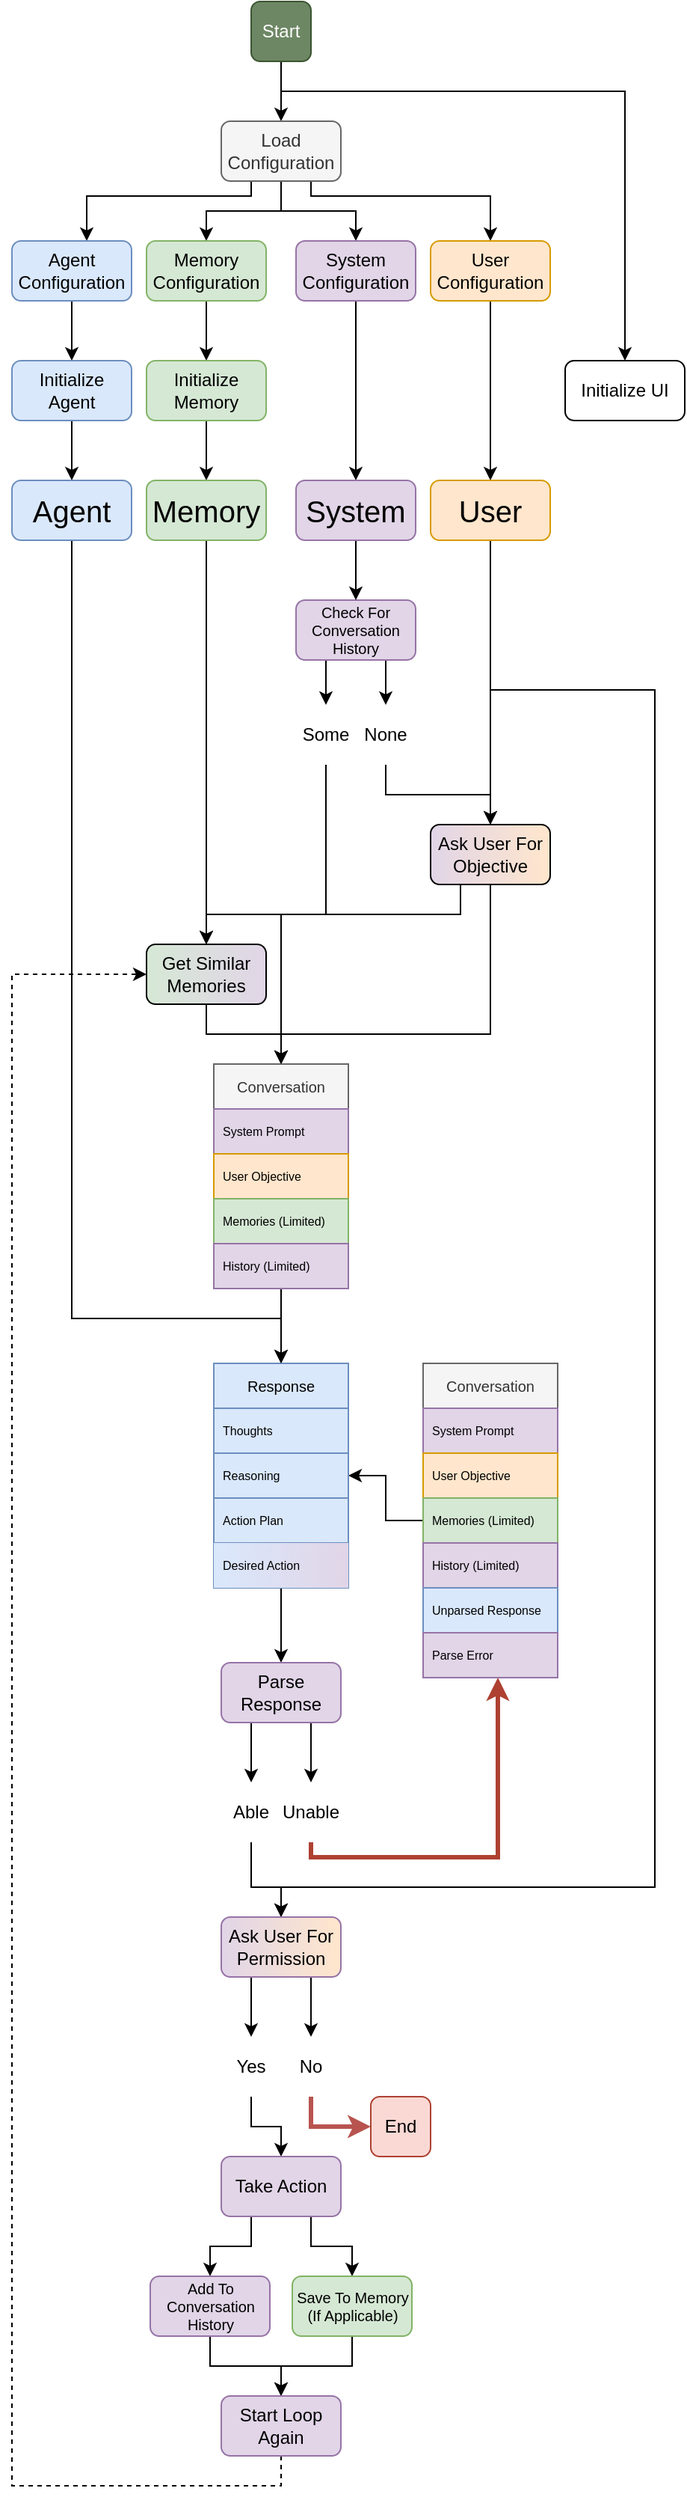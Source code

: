 <mxfile version="21.2.1" type="device">
  <diagram name="Page-1" id="9a4NF0hR0QF22l5SkKqS">
    <mxGraphModel dx="907" dy="664" grid="1" gridSize="10" guides="1" tooltips="1" connect="1" arrows="1" fold="1" page="1" pageScale="1" pageWidth="600" pageHeight="1700" math="0" shadow="0">
      <root>
        <mxCell id="0" />
        <mxCell id="1" parent="0" />
        <mxCell id="f9pA0rgmomHxfo8779Zy-11" style="edgeStyle=orthogonalEdgeStyle;rounded=0;orthogonalLoop=1;jettySize=auto;html=1;exitX=0.5;exitY=1;exitDx=0;exitDy=0;" edge="1" parent="1" source="f9pA0rgmomHxfo8779Zy-10" target="f9pA0rgmomHxfo8779Zy-12">
          <mxGeometry relative="1" as="geometry">
            <mxPoint x="255" y="100" as="targetPoint" />
          </mxGeometry>
        </mxCell>
        <mxCell id="f9pA0rgmomHxfo8779Zy-26" style="edgeStyle=orthogonalEdgeStyle;rounded=0;orthogonalLoop=1;jettySize=auto;html=1;exitX=0.5;exitY=1;exitDx=0;exitDy=0;entryX=0.5;entryY=0;entryDx=0;entryDy=0;" edge="1" parent="1" source="f9pA0rgmomHxfo8779Zy-10" target="f9pA0rgmomHxfo8779Zy-27">
          <mxGeometry relative="1" as="geometry">
            <mxPoint x="485" y="340" as="targetPoint" />
            <Array as="points">
              <mxPoint x="255" y="80" />
              <mxPoint x="485" y="80" />
            </Array>
          </mxGeometry>
        </mxCell>
        <mxCell id="f9pA0rgmomHxfo8779Zy-10" value="Start" style="rounded=1;whiteSpace=wrap;html=1;fillColor=#6d8764;strokeColor=#3A5431;fontColor=#ffffff;" vertex="1" parent="1">
          <mxGeometry x="235" y="20" width="40" height="40" as="geometry" />
        </mxCell>
        <mxCell id="f9pA0rgmomHxfo8779Zy-13" style="edgeStyle=orthogonalEdgeStyle;rounded=0;orthogonalLoop=1;jettySize=auto;html=1;exitX=0.25;exitY=1;exitDx=0;exitDy=0;" edge="1" parent="1" source="f9pA0rgmomHxfo8779Zy-12" target="f9pA0rgmomHxfo8779Zy-14">
          <mxGeometry relative="1" as="geometry">
            <mxPoint x="195" y="180" as="targetPoint" />
            <Array as="points">
              <mxPoint x="235" y="150" />
              <mxPoint x="125" y="150" />
            </Array>
          </mxGeometry>
        </mxCell>
        <mxCell id="f9pA0rgmomHxfo8779Zy-18" style="edgeStyle=orthogonalEdgeStyle;rounded=0;orthogonalLoop=1;jettySize=auto;html=1;exitX=0.5;exitY=1;exitDx=0;exitDy=0;entryX=0.5;entryY=0;entryDx=0;entryDy=0;" edge="1" parent="1" source="f9pA0rgmomHxfo8779Zy-12" target="f9pA0rgmomHxfo8779Zy-15">
          <mxGeometry relative="1" as="geometry">
            <mxPoint x="255" y="170" as="targetPoint" />
            <Array as="points">
              <mxPoint x="255" y="160" />
              <mxPoint x="205" y="160" />
            </Array>
          </mxGeometry>
        </mxCell>
        <mxCell id="f9pA0rgmomHxfo8779Zy-19" style="edgeStyle=orthogonalEdgeStyle;rounded=0;orthogonalLoop=1;jettySize=auto;html=1;exitX=0.5;exitY=1;exitDx=0;exitDy=0;entryX=0.5;entryY=0;entryDx=0;entryDy=0;" edge="1" parent="1" source="f9pA0rgmomHxfo8779Zy-12" target="f9pA0rgmomHxfo8779Zy-16">
          <mxGeometry relative="1" as="geometry" />
        </mxCell>
        <mxCell id="f9pA0rgmomHxfo8779Zy-20" style="edgeStyle=orthogonalEdgeStyle;rounded=0;orthogonalLoop=1;jettySize=auto;html=1;exitX=0.75;exitY=1;exitDx=0;exitDy=0;entryX=0.5;entryY=0;entryDx=0;entryDy=0;" edge="1" parent="1" source="f9pA0rgmomHxfo8779Zy-12" target="f9pA0rgmomHxfo8779Zy-17">
          <mxGeometry relative="1" as="geometry">
            <Array as="points">
              <mxPoint x="275" y="150" />
              <mxPoint x="395" y="150" />
            </Array>
          </mxGeometry>
        </mxCell>
        <mxCell id="f9pA0rgmomHxfo8779Zy-12" value="Load Configuration" style="rounded=1;whiteSpace=wrap;html=1;fillColor=#f5f5f5;fontColor=#333333;strokeColor=#666666;" vertex="1" parent="1">
          <mxGeometry x="215" y="100" width="80" height="40" as="geometry" />
        </mxCell>
        <mxCell id="f9pA0rgmomHxfo8779Zy-22" style="edgeStyle=orthogonalEdgeStyle;rounded=0;orthogonalLoop=1;jettySize=auto;html=1;exitX=0.5;exitY=1;exitDx=0;exitDy=0;" edge="1" parent="1" source="f9pA0rgmomHxfo8779Zy-14" target="f9pA0rgmomHxfo8779Zy-23">
          <mxGeometry relative="1" as="geometry">
            <mxPoint x="115" y="260" as="targetPoint" />
          </mxGeometry>
        </mxCell>
        <mxCell id="f9pA0rgmomHxfo8779Zy-14" value="Agent Configuration" style="rounded=1;whiteSpace=wrap;html=1;fillColor=#dae8fc;strokeColor=#6c8ebf;" vertex="1" parent="1">
          <mxGeometry x="75" y="180" width="80" height="40" as="geometry" />
        </mxCell>
        <mxCell id="f9pA0rgmomHxfo8779Zy-25" style="edgeStyle=orthogonalEdgeStyle;rounded=0;orthogonalLoop=1;jettySize=auto;html=1;exitX=0.5;exitY=1;exitDx=0;exitDy=0;entryX=0.5;entryY=0;entryDx=0;entryDy=0;" edge="1" parent="1" source="f9pA0rgmomHxfo8779Zy-15" target="f9pA0rgmomHxfo8779Zy-24">
          <mxGeometry relative="1" as="geometry" />
        </mxCell>
        <mxCell id="f9pA0rgmomHxfo8779Zy-15" value="Memory Configuration" style="rounded=1;whiteSpace=wrap;html=1;fillColor=#d5e8d4;strokeColor=#82b366;" vertex="1" parent="1">
          <mxGeometry x="165" y="180" width="80" height="40" as="geometry" />
        </mxCell>
        <mxCell id="f9pA0rgmomHxfo8779Zy-88" style="edgeStyle=orthogonalEdgeStyle;rounded=0;orthogonalLoop=1;jettySize=auto;html=1;exitX=0.5;exitY=1;exitDx=0;exitDy=0;entryX=0.5;entryY=0;entryDx=0;entryDy=0;" edge="1" parent="1" source="f9pA0rgmomHxfo8779Zy-16" target="f9pA0rgmomHxfo8779Zy-84">
          <mxGeometry relative="1" as="geometry" />
        </mxCell>
        <mxCell id="f9pA0rgmomHxfo8779Zy-16" value="System Configuration" style="rounded=1;whiteSpace=wrap;html=1;fillColor=#e1d5e7;strokeColor=#9673a6;" vertex="1" parent="1">
          <mxGeometry x="265" y="180" width="80" height="40" as="geometry" />
        </mxCell>
        <mxCell id="f9pA0rgmomHxfo8779Zy-89" style="edgeStyle=orthogonalEdgeStyle;rounded=0;orthogonalLoop=1;jettySize=auto;html=1;exitX=0.5;exitY=1;exitDx=0;exitDy=0;entryX=0.5;entryY=0;entryDx=0;entryDy=0;" edge="1" parent="1" source="f9pA0rgmomHxfo8779Zy-17" target="f9pA0rgmomHxfo8779Zy-85">
          <mxGeometry relative="1" as="geometry" />
        </mxCell>
        <mxCell id="f9pA0rgmomHxfo8779Zy-17" value="User Configuration" style="rounded=1;whiteSpace=wrap;html=1;fillColor=#ffe6cc;strokeColor=#d79b00;" vertex="1" parent="1">
          <mxGeometry x="355" y="180" width="80" height="40" as="geometry" />
        </mxCell>
        <mxCell id="f9pA0rgmomHxfo8779Zy-86" style="edgeStyle=orthogonalEdgeStyle;rounded=0;orthogonalLoop=1;jettySize=auto;html=1;exitX=0.5;exitY=1;exitDx=0;exitDy=0;entryX=0.5;entryY=0;entryDx=0;entryDy=0;" edge="1" parent="1" source="f9pA0rgmomHxfo8779Zy-23" target="f9pA0rgmomHxfo8779Zy-82">
          <mxGeometry relative="1" as="geometry" />
        </mxCell>
        <mxCell id="f9pA0rgmomHxfo8779Zy-23" value="Initialize&lt;br&gt;Agent" style="rounded=1;whiteSpace=wrap;html=1;fillColor=#dae8fc;strokeColor=#6c8ebf;" vertex="1" parent="1">
          <mxGeometry x="75" y="260" width="80" height="40" as="geometry" />
        </mxCell>
        <mxCell id="f9pA0rgmomHxfo8779Zy-87" style="edgeStyle=orthogonalEdgeStyle;rounded=0;orthogonalLoop=1;jettySize=auto;html=1;exitX=0.5;exitY=1;exitDx=0;exitDy=0;entryX=0.5;entryY=0;entryDx=0;entryDy=0;" edge="1" parent="1" source="f9pA0rgmomHxfo8779Zy-24" target="f9pA0rgmomHxfo8779Zy-83">
          <mxGeometry relative="1" as="geometry" />
        </mxCell>
        <mxCell id="f9pA0rgmomHxfo8779Zy-24" value="Initialize&lt;br&gt;Memory" style="rounded=1;whiteSpace=wrap;html=1;fillColor=#d5e8d4;strokeColor=#82b366;" vertex="1" parent="1">
          <mxGeometry x="165" y="260" width="80" height="40" as="geometry" />
        </mxCell>
        <mxCell id="f9pA0rgmomHxfo8779Zy-27" value="Initialize UI" style="rounded=1;whiteSpace=wrap;html=1;" vertex="1" parent="1">
          <mxGeometry x="445" y="260" width="80" height="40" as="geometry" />
        </mxCell>
        <mxCell id="f9pA0rgmomHxfo8779Zy-30" style="edgeStyle=orthogonalEdgeStyle;rounded=0;orthogonalLoop=1;jettySize=auto;html=1;exitX=0.25;exitY=1;exitDx=0;exitDy=0;" edge="1" parent="1" source="f9pA0rgmomHxfo8779Zy-29" target="f9pA0rgmomHxfo8779Zy-31">
          <mxGeometry relative="1" as="geometry">
            <mxPoint x="285" y="330" as="targetPoint" />
          </mxGeometry>
        </mxCell>
        <mxCell id="f9pA0rgmomHxfo8779Zy-33" style="edgeStyle=orthogonalEdgeStyle;rounded=0;orthogonalLoop=1;jettySize=auto;html=1;exitX=0.75;exitY=1;exitDx=0;exitDy=0;entryX=0.5;entryY=0;entryDx=0;entryDy=0;" edge="1" parent="1" source="f9pA0rgmomHxfo8779Zy-29" target="f9pA0rgmomHxfo8779Zy-32">
          <mxGeometry relative="1" as="geometry" />
        </mxCell>
        <mxCell id="f9pA0rgmomHxfo8779Zy-29" value="Check For Conversation History" style="rounded=1;whiteSpace=wrap;html=1;fontSize=10;fillColor=#e1d5e7;strokeColor=#9673a6;" vertex="1" parent="1">
          <mxGeometry x="265" y="420" width="80" height="40" as="geometry" />
        </mxCell>
        <mxCell id="f9pA0rgmomHxfo8779Zy-37" style="edgeStyle=orthogonalEdgeStyle;rounded=0;orthogonalLoop=1;jettySize=auto;html=1;exitX=0.5;exitY=1;exitDx=0;exitDy=0;entryX=0.5;entryY=0;entryDx=0;entryDy=0;" edge="1" parent="1" source="f9pA0rgmomHxfo8779Zy-31" target="f9pA0rgmomHxfo8779Zy-43">
          <mxGeometry relative="1" as="geometry">
            <mxPoint x="285" y="650" as="targetPoint" />
          </mxGeometry>
        </mxCell>
        <mxCell id="f9pA0rgmomHxfo8779Zy-31" value="Some" style="text;html=1;strokeColor=none;fillColor=none;align=center;verticalAlign=middle;whiteSpace=wrap;rounded=0;" vertex="1" parent="1">
          <mxGeometry x="265" y="490" width="40" height="40" as="geometry" />
        </mxCell>
        <mxCell id="f9pA0rgmomHxfo8779Zy-36" style="edgeStyle=orthogonalEdgeStyle;rounded=0;orthogonalLoop=1;jettySize=auto;html=1;exitX=0.5;exitY=1;exitDx=0;exitDy=0;entryX=0.5;entryY=0;entryDx=0;entryDy=0;" edge="1" parent="1" source="f9pA0rgmomHxfo8779Zy-32" target="f9pA0rgmomHxfo8779Zy-35">
          <mxGeometry relative="1" as="geometry" />
        </mxCell>
        <mxCell id="f9pA0rgmomHxfo8779Zy-32" value="None" style="text;html=1;strokeColor=none;fillColor=none;align=center;verticalAlign=middle;whiteSpace=wrap;rounded=0;" vertex="1" parent="1">
          <mxGeometry x="305" y="490" width="40" height="40" as="geometry" />
        </mxCell>
        <mxCell id="f9pA0rgmomHxfo8779Zy-51" style="edgeStyle=orthogonalEdgeStyle;rounded=0;orthogonalLoop=1;jettySize=auto;html=1;exitX=0.5;exitY=1;exitDx=0;exitDy=0;entryX=0.5;entryY=0;entryDx=0;entryDy=0;" edge="1" parent="1" source="f9pA0rgmomHxfo8779Zy-35" target="f9pA0rgmomHxfo8779Zy-43">
          <mxGeometry relative="1" as="geometry">
            <mxPoint x="285" y="770" as="targetPoint" />
            <Array as="points">
              <mxPoint x="395" y="710" />
              <mxPoint x="255" y="710" />
            </Array>
          </mxGeometry>
        </mxCell>
        <mxCell id="f9pA0rgmomHxfo8779Zy-53" style="edgeStyle=orthogonalEdgeStyle;rounded=0;orthogonalLoop=1;jettySize=auto;html=1;exitX=0.25;exitY=1;exitDx=0;exitDy=0;entryX=0.5;entryY=0;entryDx=0;entryDy=0;" edge="1" parent="1" source="f9pA0rgmomHxfo8779Zy-35" target="f9pA0rgmomHxfo8779Zy-47">
          <mxGeometry relative="1" as="geometry" />
        </mxCell>
        <mxCell id="f9pA0rgmomHxfo8779Zy-35" value="Ask User For Objective" style="rounded=1;whiteSpace=wrap;html=1;gradientColor=#e1d5e7;gradientDirection=west;fillColor=#ffe6cc;" vertex="1" parent="1">
          <mxGeometry x="355" y="570" width="80" height="40" as="geometry" />
        </mxCell>
        <mxCell id="f9pA0rgmomHxfo8779Zy-55" style="edgeStyle=orthogonalEdgeStyle;rounded=0;orthogonalLoop=1;jettySize=auto;html=1;exitX=0.5;exitY=1;exitDx=0;exitDy=0;entryX=0.5;entryY=0;entryDx=0;entryDy=0;" edge="1" parent="1" source="f9pA0rgmomHxfo8779Zy-43">
          <mxGeometry relative="1" as="geometry">
            <mxPoint x="255" y="930" as="targetPoint" />
          </mxGeometry>
        </mxCell>
        <mxCell id="f9pA0rgmomHxfo8779Zy-43" value="Conversation" style="swimlane;fontStyle=0;childLayout=stackLayout;horizontal=1;startSize=30;horizontalStack=0;resizeParent=1;resizeParentMax=0;resizeLast=0;collapsible=1;marginBottom=0;whiteSpace=wrap;html=1;fontSize=10;swimlaneFillColor=none;fillColor=#f5f5f5;strokeColor=#666666;fontColor=#333333;" vertex="1" parent="1">
          <mxGeometry x="210" y="730" width="90" height="150" as="geometry">
            <mxRectangle x="225" y="560" width="90" height="40" as="alternateBounds" />
          </mxGeometry>
        </mxCell>
        <mxCell id="f9pA0rgmomHxfo8779Zy-44" value="System Prompt" style="text;strokeColor=#9673a6;fillColor=#e1d5e7;align=left;verticalAlign=middle;spacingLeft=4;spacingRight=4;overflow=hidden;points=[[0,0.5],[1,0.5]];portConstraint=eastwest;rotatable=0;whiteSpace=wrap;html=1;fontSize=8;" vertex="1" parent="f9pA0rgmomHxfo8779Zy-43">
          <mxGeometry y="30" width="90" height="30" as="geometry" />
        </mxCell>
        <mxCell id="f9pA0rgmomHxfo8779Zy-45" value="User Objective" style="text;strokeColor=#d79b00;fillColor=#ffe6cc;align=left;verticalAlign=middle;spacingLeft=4;spacingRight=4;overflow=hidden;points=[[0,0.5],[1,0.5]];portConstraint=eastwest;rotatable=0;whiteSpace=wrap;html=1;fontSize=8;" vertex="1" parent="f9pA0rgmomHxfo8779Zy-43">
          <mxGeometry y="60" width="90" height="30" as="geometry" />
        </mxCell>
        <mxCell id="f9pA0rgmomHxfo8779Zy-46" value="Memories (Limited)" style="text;strokeColor=#82b366;fillColor=#d5e8d4;align=left;verticalAlign=middle;spacingLeft=4;spacingRight=4;overflow=hidden;points=[[0,0.5],[1,0.5]];portConstraint=eastwest;rotatable=0;whiteSpace=wrap;html=1;fontSize=8;" vertex="1" parent="f9pA0rgmomHxfo8779Zy-43">
          <mxGeometry y="90" width="90" height="30" as="geometry" />
        </mxCell>
        <mxCell id="f9pA0rgmomHxfo8779Zy-52" value="History (Limited)" style="text;strokeColor=#9673a6;fillColor=#e1d5e7;align=left;verticalAlign=middle;spacingLeft=4;spacingRight=4;overflow=hidden;points=[[0,0.5],[1,0.5]];portConstraint=eastwest;rotatable=0;whiteSpace=wrap;html=1;fontSize=8;" vertex="1" parent="f9pA0rgmomHxfo8779Zy-43">
          <mxGeometry y="120" width="90" height="30" as="geometry" />
        </mxCell>
        <mxCell id="f9pA0rgmomHxfo8779Zy-50" style="edgeStyle=orthogonalEdgeStyle;rounded=0;orthogonalLoop=1;jettySize=auto;html=1;exitX=0.5;exitY=1;exitDx=0;exitDy=0;entryX=0.5;entryY=0;entryDx=0;entryDy=0;" edge="1" parent="1" source="f9pA0rgmomHxfo8779Zy-47" target="f9pA0rgmomHxfo8779Zy-43">
          <mxGeometry relative="1" as="geometry" />
        </mxCell>
        <mxCell id="f9pA0rgmomHxfo8779Zy-47" value="Get Similar Memories" style="rounded=1;whiteSpace=wrap;html=1;gradientColor=#d6e8d5;gradientDirection=west;fillColor=#e1d5e7;" vertex="1" parent="1">
          <mxGeometry x="165" y="650" width="80" height="40" as="geometry" />
        </mxCell>
        <mxCell id="f9pA0rgmomHxfo8779Zy-62" style="edgeStyle=orthogonalEdgeStyle;rounded=0;orthogonalLoop=1;jettySize=auto;html=1;exitX=0.5;exitY=1;exitDx=0;exitDy=0;" edge="1" parent="1" source="f9pA0rgmomHxfo8779Zy-57" target="f9pA0rgmomHxfo8779Zy-63">
          <mxGeometry relative="1" as="geometry">
            <mxPoint x="255" y="1130.0" as="targetPoint" />
          </mxGeometry>
        </mxCell>
        <mxCell id="f9pA0rgmomHxfo8779Zy-108" style="edgeStyle=orthogonalEdgeStyle;rounded=0;orthogonalLoop=1;jettySize=auto;html=1;" edge="1" parent="1" source="f9pA0rgmomHxfo8779Zy-68" target="f9pA0rgmomHxfo8779Zy-57">
          <mxGeometry relative="1" as="geometry">
            <mxPoint x="335" y="1005" as="sourcePoint" />
          </mxGeometry>
        </mxCell>
        <mxCell id="f9pA0rgmomHxfo8779Zy-57" value="Response" style="swimlane;fontStyle=0;childLayout=stackLayout;horizontal=1;startSize=30;horizontalStack=0;resizeParent=1;resizeParentMax=0;resizeLast=0;collapsible=1;marginBottom=0;whiteSpace=wrap;html=1;fontSize=10;fillColor=#dae8fc;strokeColor=#6c8ebf;" vertex="1" parent="1">
          <mxGeometry x="210" y="930" width="90" height="150" as="geometry">
            <mxRectangle x="255" y="480" width="90" height="40" as="alternateBounds" />
          </mxGeometry>
        </mxCell>
        <mxCell id="f9pA0rgmomHxfo8779Zy-58" value="Thoughts" style="text;strokeColor=#6c8ebf;fillColor=#dae8fc;align=left;verticalAlign=middle;spacingLeft=4;spacingRight=4;overflow=hidden;points=[[0,0.5],[1,0.5]];portConstraint=eastwest;rotatable=0;whiteSpace=wrap;html=1;fontSize=8;" vertex="1" parent="f9pA0rgmomHxfo8779Zy-57">
          <mxGeometry y="30" width="90" height="30" as="geometry" />
        </mxCell>
        <mxCell id="f9pA0rgmomHxfo8779Zy-59" value="Reasoning" style="text;strokeColor=#6c8ebf;fillColor=#dae8fc;align=left;verticalAlign=middle;spacingLeft=4;spacingRight=4;overflow=hidden;points=[[0,0.5],[1,0.5]];portConstraint=eastwest;rotatable=0;whiteSpace=wrap;html=1;fontSize=8;" vertex="1" parent="f9pA0rgmomHxfo8779Zy-57">
          <mxGeometry y="60" width="90" height="30" as="geometry" />
        </mxCell>
        <mxCell id="f9pA0rgmomHxfo8779Zy-60" value="Action Plan" style="text;strokeColor=#6c8ebf;fillColor=#dae8fc;align=left;verticalAlign=middle;spacingLeft=4;spacingRight=4;overflow=hidden;points=[[0,0.5],[1,0.5]];portConstraint=eastwest;rotatable=0;whiteSpace=wrap;html=1;fontSize=8;" vertex="1" parent="f9pA0rgmomHxfo8779Zy-57">
          <mxGeometry y="90" width="90" height="30" as="geometry" />
        </mxCell>
        <mxCell id="f9pA0rgmomHxfo8779Zy-61" value="Desired Action" style="text;strokeColor=none;fillColor=#e1d5e7;align=left;verticalAlign=middle;spacingLeft=4;spacingRight=4;overflow=hidden;points=[[0,0.5],[1,0.5]];portConstraint=eastwest;rotatable=0;whiteSpace=wrap;html=1;fontSize=8;gradientColor=#dae8fc;gradientDirection=west;" vertex="1" parent="f9pA0rgmomHxfo8779Zy-57">
          <mxGeometry y="120" width="90" height="30" as="geometry" />
        </mxCell>
        <mxCell id="f9pA0rgmomHxfo8779Zy-64" style="edgeStyle=orthogonalEdgeStyle;rounded=0;orthogonalLoop=1;jettySize=auto;html=1;exitX=0.25;exitY=1;exitDx=0;exitDy=0;" edge="1" parent="1" source="f9pA0rgmomHxfo8779Zy-63" target="f9pA0rgmomHxfo8779Zy-65">
          <mxGeometry relative="1" as="geometry">
            <mxPoint x="235" y="1210.0" as="targetPoint" />
          </mxGeometry>
        </mxCell>
        <mxCell id="f9pA0rgmomHxfo8779Zy-67" style="edgeStyle=orthogonalEdgeStyle;rounded=0;orthogonalLoop=1;jettySize=auto;html=1;exitX=0.75;exitY=1;exitDx=0;exitDy=0;entryX=0.5;entryY=0;entryDx=0;entryDy=0;" edge="1" parent="1" source="f9pA0rgmomHxfo8779Zy-63" target="f9pA0rgmomHxfo8779Zy-66">
          <mxGeometry relative="1" as="geometry" />
        </mxCell>
        <mxCell id="f9pA0rgmomHxfo8779Zy-63" value="Parse Response" style="rounded=1;whiteSpace=wrap;html=1;fillColor=#e1d5e7;strokeColor=#9673a6;" vertex="1" parent="1">
          <mxGeometry x="215" y="1130" width="80" height="40" as="geometry" />
        </mxCell>
        <mxCell id="f9pA0rgmomHxfo8779Zy-81" style="edgeStyle=orthogonalEdgeStyle;rounded=0;orthogonalLoop=1;jettySize=auto;html=1;exitX=0.5;exitY=1;exitDx=0;exitDy=0;entryX=0.5;entryY=0;entryDx=0;entryDy=0;" edge="1" parent="1" source="f9pA0rgmomHxfo8779Zy-65" target="f9pA0rgmomHxfo8779Zy-95">
          <mxGeometry relative="1" as="geometry">
            <mxPoint x="234.667" y="1330" as="targetPoint" />
            <Array as="points">
              <mxPoint x="235" y="1280" />
              <mxPoint x="255" y="1280" />
            </Array>
          </mxGeometry>
        </mxCell>
        <mxCell id="f9pA0rgmomHxfo8779Zy-65" value="Able" style="text;html=1;strokeColor=none;fillColor=none;align=center;verticalAlign=middle;whiteSpace=wrap;rounded=0;" vertex="1" parent="1">
          <mxGeometry x="215" y="1210" width="40" height="40" as="geometry" />
        </mxCell>
        <mxCell id="f9pA0rgmomHxfo8779Zy-66" value="Unable" style="text;html=1;strokeColor=none;fillColor=none;align=center;verticalAlign=middle;whiteSpace=wrap;rounded=0;" vertex="1" parent="1">
          <mxGeometry x="255" y="1210" width="40" height="40" as="geometry" />
        </mxCell>
        <mxCell id="f9pA0rgmomHxfo8779Zy-78" style="edgeStyle=orthogonalEdgeStyle;rounded=0;orthogonalLoop=1;jettySize=auto;html=1;exitX=0.5;exitY=1;exitDx=0;exitDy=0;fillColor=#fad9d5;strokeColor=#ae4132;strokeWidth=3;" edge="1" parent="1" source="f9pA0rgmomHxfo8779Zy-66" target="f9pA0rgmomHxfo8779Zy-68">
          <mxGeometry relative="1" as="geometry">
            <mxPoint x="400.0" y="1210" as="sourcePoint" />
            <Array as="points">
              <mxPoint x="275" y="1260" />
              <mxPoint x="400" y="1260" />
            </Array>
          </mxGeometry>
        </mxCell>
        <mxCell id="f9pA0rgmomHxfo8779Zy-68" value="Conversation" style="swimlane;fontStyle=0;childLayout=stackLayout;horizontal=1;startSize=30;horizontalStack=0;resizeParent=1;resizeParentMax=0;resizeLast=0;collapsible=1;marginBottom=0;whiteSpace=wrap;html=1;fontSize=10;fillColor=#f5f5f5;fontColor=#333333;strokeColor=#666666;" vertex="1" parent="1">
          <mxGeometry x="350" y="930" width="90" height="210" as="geometry">
            <mxRectangle x="225" y="560" width="90" height="40" as="alternateBounds" />
          </mxGeometry>
        </mxCell>
        <mxCell id="f9pA0rgmomHxfo8779Zy-69" value="System Prompt" style="text;strokeColor=#9673a6;fillColor=#e1d5e7;align=left;verticalAlign=middle;spacingLeft=4;spacingRight=4;overflow=hidden;points=[[0,0.5],[1,0.5]];portConstraint=eastwest;rotatable=0;whiteSpace=wrap;html=1;fontSize=8;" vertex="1" parent="f9pA0rgmomHxfo8779Zy-68">
          <mxGeometry y="30" width="90" height="30" as="geometry" />
        </mxCell>
        <mxCell id="f9pA0rgmomHxfo8779Zy-70" value="User Objective" style="text;strokeColor=#d79b00;fillColor=#ffe6cc;align=left;verticalAlign=middle;spacingLeft=4;spacingRight=4;overflow=hidden;points=[[0,0.5],[1,0.5]];portConstraint=eastwest;rotatable=0;whiteSpace=wrap;html=1;fontSize=8;" vertex="1" parent="f9pA0rgmomHxfo8779Zy-68">
          <mxGeometry y="60" width="90" height="30" as="geometry" />
        </mxCell>
        <mxCell id="f9pA0rgmomHxfo8779Zy-71" value="Memories (Limited)" style="text;strokeColor=#82b366;fillColor=#d5e8d4;align=left;verticalAlign=middle;spacingLeft=4;spacingRight=4;overflow=hidden;points=[[0,0.5],[1,0.5]];portConstraint=eastwest;rotatable=0;whiteSpace=wrap;html=1;fontSize=8;" vertex="1" parent="f9pA0rgmomHxfo8779Zy-68">
          <mxGeometry y="90" width="90" height="30" as="geometry" />
        </mxCell>
        <mxCell id="f9pA0rgmomHxfo8779Zy-72" value="History (Limited)" style="text;strokeColor=#9673a6;fillColor=#e1d5e7;align=left;verticalAlign=middle;spacingLeft=4;spacingRight=4;overflow=hidden;points=[[0,0.5],[1,0.5]];portConstraint=eastwest;rotatable=0;whiteSpace=wrap;html=1;fontSize=8;" vertex="1" parent="f9pA0rgmomHxfo8779Zy-68">
          <mxGeometry y="120" width="90" height="30" as="geometry" />
        </mxCell>
        <mxCell id="f9pA0rgmomHxfo8779Zy-73" value="Unparsed Response" style="text;strokeColor=#6c8ebf;fillColor=#dae8fc;align=left;verticalAlign=middle;spacingLeft=4;spacingRight=4;overflow=hidden;points=[[0,0.5],[1,0.5]];portConstraint=eastwest;rotatable=0;whiteSpace=wrap;html=1;fontSize=8;" vertex="1" parent="f9pA0rgmomHxfo8779Zy-68">
          <mxGeometry y="150" width="90" height="30" as="geometry" />
        </mxCell>
        <mxCell id="f9pA0rgmomHxfo8779Zy-74" value="Parse Error" style="text;strokeColor=#9673a6;fillColor=#e1d5e7;align=left;verticalAlign=middle;spacingLeft=4;spacingRight=4;overflow=hidden;points=[[0,0.5],[1,0.5]];portConstraint=eastwest;rotatable=0;whiteSpace=wrap;html=1;fontSize=8;" vertex="1" parent="f9pA0rgmomHxfo8779Zy-68">
          <mxGeometry y="180" width="90" height="30" as="geometry" />
        </mxCell>
        <mxCell id="f9pA0rgmomHxfo8779Zy-93" style="edgeStyle=orthogonalEdgeStyle;rounded=0;orthogonalLoop=1;jettySize=auto;html=1;exitX=0.5;exitY=1;exitDx=0;exitDy=0;entryX=0.5;entryY=0;entryDx=0;entryDy=0;" edge="1" parent="1" source="f9pA0rgmomHxfo8779Zy-82" target="f9pA0rgmomHxfo8779Zy-57">
          <mxGeometry relative="1" as="geometry">
            <mxPoint x="114.667" y="630" as="targetPoint" />
            <Array as="points">
              <mxPoint x="115" y="900" />
              <mxPoint x="255" y="900" />
            </Array>
          </mxGeometry>
        </mxCell>
        <mxCell id="f9pA0rgmomHxfo8779Zy-82" value="Agent" style="rounded=1;whiteSpace=wrap;html=1;fontSize=20;fillColor=#dae8fc;strokeColor=#6c8ebf;" vertex="1" parent="1">
          <mxGeometry x="75" y="340" width="80" height="40" as="geometry" />
        </mxCell>
        <mxCell id="f9pA0rgmomHxfo8779Zy-92" style="edgeStyle=orthogonalEdgeStyle;rounded=0;orthogonalLoop=1;jettySize=auto;html=1;exitX=0.5;exitY=1;exitDx=0;exitDy=0;entryX=0.5;entryY=0;entryDx=0;entryDy=0;" edge="1" parent="1" source="f9pA0rgmomHxfo8779Zy-83" target="f9pA0rgmomHxfo8779Zy-47">
          <mxGeometry relative="1" as="geometry" />
        </mxCell>
        <mxCell id="f9pA0rgmomHxfo8779Zy-83" value="Memory" style="rounded=1;whiteSpace=wrap;html=1;fontSize=20;fillColor=#d5e8d4;strokeColor=#82b366;" vertex="1" parent="1">
          <mxGeometry x="165" y="340" width="80" height="40" as="geometry" />
        </mxCell>
        <mxCell id="f9pA0rgmomHxfo8779Zy-90" style="edgeStyle=orthogonalEdgeStyle;rounded=0;orthogonalLoop=1;jettySize=auto;html=1;exitX=0.5;exitY=1;exitDx=0;exitDy=0;entryX=0.5;entryY=0;entryDx=0;entryDy=0;" edge="1" parent="1" source="f9pA0rgmomHxfo8779Zy-84" target="f9pA0rgmomHxfo8779Zy-29">
          <mxGeometry relative="1" as="geometry" />
        </mxCell>
        <mxCell id="f9pA0rgmomHxfo8779Zy-84" value="System" style="rounded=1;whiteSpace=wrap;html=1;fontSize=20;fillColor=#e1d5e7;strokeColor=#9673a6;" vertex="1" parent="1">
          <mxGeometry x="265" y="340" width="80" height="40" as="geometry" />
        </mxCell>
        <mxCell id="f9pA0rgmomHxfo8779Zy-91" style="edgeStyle=orthogonalEdgeStyle;rounded=0;orthogonalLoop=1;jettySize=auto;html=1;exitX=0.5;exitY=1;exitDx=0;exitDy=0;entryX=0.5;entryY=0;entryDx=0;entryDy=0;" edge="1" parent="1" source="f9pA0rgmomHxfo8779Zy-85" target="f9pA0rgmomHxfo8779Zy-35">
          <mxGeometry relative="1" as="geometry" />
        </mxCell>
        <mxCell id="f9pA0rgmomHxfo8779Zy-94" style="edgeStyle=orthogonalEdgeStyle;rounded=0;orthogonalLoop=1;jettySize=auto;html=1;exitX=0.5;exitY=1;exitDx=0;exitDy=0;entryX=0.5;entryY=0;entryDx=0;entryDy=0;" edge="1" parent="1" source="f9pA0rgmomHxfo8779Zy-85" target="f9pA0rgmomHxfo8779Zy-95">
          <mxGeometry relative="1" as="geometry">
            <mxPoint x="505" y="1380" as="targetPoint" />
            <Array as="points">
              <mxPoint x="395" y="480" />
              <mxPoint x="505" y="480" />
              <mxPoint x="505" y="1280" />
              <mxPoint x="255" y="1280" />
            </Array>
          </mxGeometry>
        </mxCell>
        <mxCell id="f9pA0rgmomHxfo8779Zy-85" value="User" style="rounded=1;whiteSpace=wrap;html=1;fontSize=20;fillColor=#ffe6cc;strokeColor=#d79b00;" vertex="1" parent="1">
          <mxGeometry x="355" y="340" width="80" height="40" as="geometry" />
        </mxCell>
        <mxCell id="f9pA0rgmomHxfo8779Zy-98" style="edgeStyle=orthogonalEdgeStyle;rounded=0;orthogonalLoop=1;jettySize=auto;html=1;exitX=0.25;exitY=1;exitDx=0;exitDy=0;" edge="1" parent="1" source="f9pA0rgmomHxfo8779Zy-95" target="f9pA0rgmomHxfo8779Zy-100">
          <mxGeometry relative="1" as="geometry">
            <mxPoint x="215" y="1380" as="targetPoint" />
          </mxGeometry>
        </mxCell>
        <mxCell id="f9pA0rgmomHxfo8779Zy-102" style="edgeStyle=orthogonalEdgeStyle;rounded=0;orthogonalLoop=1;jettySize=auto;html=1;exitX=0.75;exitY=1;exitDx=0;exitDy=0;entryX=0.5;entryY=0;entryDx=0;entryDy=0;" edge="1" parent="1" source="f9pA0rgmomHxfo8779Zy-95" target="f9pA0rgmomHxfo8779Zy-101">
          <mxGeometry relative="1" as="geometry" />
        </mxCell>
        <mxCell id="f9pA0rgmomHxfo8779Zy-95" value="Ask User For Permission" style="rounded=1;whiteSpace=wrap;html=1;fillColor=#e1d5e7;strokeColor=#9673a6;gradientColor=#ffe6cc;gradientDirection=east;" vertex="1" parent="1">
          <mxGeometry x="215" y="1300" width="80" height="40" as="geometry" />
        </mxCell>
        <mxCell id="f9pA0rgmomHxfo8779Zy-105" style="edgeStyle=orthogonalEdgeStyle;rounded=0;orthogonalLoop=1;jettySize=auto;html=1;exitX=0.5;exitY=1;exitDx=0;exitDy=0;" edge="1" parent="1" source="f9pA0rgmomHxfo8779Zy-100" target="f9pA0rgmomHxfo8779Zy-106">
          <mxGeometry relative="1" as="geometry">
            <mxPoint x="235" y="1460" as="targetPoint" />
          </mxGeometry>
        </mxCell>
        <mxCell id="f9pA0rgmomHxfo8779Zy-100" value="Yes" style="text;html=1;strokeColor=none;fillColor=none;align=center;verticalAlign=middle;whiteSpace=wrap;rounded=0;" vertex="1" parent="1">
          <mxGeometry x="215" y="1380" width="40" height="40" as="geometry" />
        </mxCell>
        <mxCell id="f9pA0rgmomHxfo8779Zy-103" style="edgeStyle=orthogonalEdgeStyle;rounded=0;orthogonalLoop=1;jettySize=auto;html=1;exitX=0.5;exitY=1;exitDx=0;exitDy=0;fillColor=#f8cecc;strokeColor=#b85450;strokeWidth=3;" edge="1" parent="1" source="f9pA0rgmomHxfo8779Zy-101" target="f9pA0rgmomHxfo8779Zy-104">
          <mxGeometry relative="1" as="geometry">
            <mxPoint x="395" y="1460" as="targetPoint" />
            <Array as="points">
              <mxPoint x="275" y="1440" />
            </Array>
          </mxGeometry>
        </mxCell>
        <mxCell id="f9pA0rgmomHxfo8779Zy-101" value="No" style="text;html=1;strokeColor=none;fillColor=none;align=center;verticalAlign=middle;whiteSpace=wrap;rounded=0;" vertex="1" parent="1">
          <mxGeometry x="255" y="1380" width="40" height="40" as="geometry" />
        </mxCell>
        <mxCell id="f9pA0rgmomHxfo8779Zy-104" value="End" style="rounded=1;whiteSpace=wrap;html=1;fillColor=#fad9d5;strokeColor=#ae4132;" vertex="1" parent="1">
          <mxGeometry x="315" y="1420" width="40" height="40" as="geometry" />
        </mxCell>
        <mxCell id="f9pA0rgmomHxfo8779Zy-109" style="edgeStyle=orthogonalEdgeStyle;rounded=0;orthogonalLoop=1;jettySize=auto;html=1;exitX=0.25;exitY=1;exitDx=0;exitDy=0;" edge="1" parent="1" source="f9pA0rgmomHxfo8779Zy-106" target="f9pA0rgmomHxfo8779Zy-110">
          <mxGeometry relative="1" as="geometry">
            <mxPoint x="195.162" y="1540" as="targetPoint" />
          </mxGeometry>
        </mxCell>
        <mxCell id="f9pA0rgmomHxfo8779Zy-111" style="edgeStyle=orthogonalEdgeStyle;rounded=0;orthogonalLoop=1;jettySize=auto;html=1;exitX=0.75;exitY=1;exitDx=0;exitDy=0;" edge="1" parent="1" source="f9pA0rgmomHxfo8779Zy-106" target="f9pA0rgmomHxfo8779Zy-112">
          <mxGeometry relative="1" as="geometry">
            <mxPoint x="275" y="1540" as="targetPoint" />
          </mxGeometry>
        </mxCell>
        <mxCell id="f9pA0rgmomHxfo8779Zy-106" value="Take Action" style="rounded=1;whiteSpace=wrap;html=1;fillColor=#e1d5e7;strokeColor=#9673a6;" vertex="1" parent="1">
          <mxGeometry x="215" y="1460" width="80" height="40" as="geometry" />
        </mxCell>
        <mxCell id="f9pA0rgmomHxfo8779Zy-113" style="edgeStyle=orthogonalEdgeStyle;rounded=0;orthogonalLoop=1;jettySize=auto;html=1;exitX=0.5;exitY=1;exitDx=0;exitDy=0;entryX=0.5;entryY=0;entryDx=0;entryDy=0;" edge="1" parent="1" source="f9pA0rgmomHxfo8779Zy-110" target="f9pA0rgmomHxfo8779Zy-115">
          <mxGeometry relative="1" as="geometry">
            <mxPoint x="215" y="1620" as="targetPoint" />
          </mxGeometry>
        </mxCell>
        <mxCell id="f9pA0rgmomHxfo8779Zy-110" value="Add To Conversation History" style="rounded=1;whiteSpace=wrap;html=1;fontSize=10;fillColor=#e1d5e7;strokeColor=#9673a6;" vertex="1" parent="1">
          <mxGeometry x="167.5" y="1540" width="80" height="40" as="geometry" />
        </mxCell>
        <mxCell id="f9pA0rgmomHxfo8779Zy-114" style="edgeStyle=orthogonalEdgeStyle;rounded=0;orthogonalLoop=1;jettySize=auto;html=1;exitX=0.5;exitY=1;exitDx=0;exitDy=0;entryX=0.5;entryY=0;entryDx=0;entryDy=0;" edge="1" parent="1" source="f9pA0rgmomHxfo8779Zy-112" target="f9pA0rgmomHxfo8779Zy-115">
          <mxGeometry relative="1" as="geometry">
            <mxPoint x="215" y="1620" as="targetPoint" />
          </mxGeometry>
        </mxCell>
        <mxCell id="f9pA0rgmomHxfo8779Zy-112" value="Save To Memory &lt;br style=&quot;font-size: 10px;&quot;&gt;(If Applicable)" style="rounded=1;whiteSpace=wrap;html=1;fontSize=10;fillColor=#d5e8d4;strokeColor=#82b366;" vertex="1" parent="1">
          <mxGeometry x="262.5" y="1540" width="80" height="40" as="geometry" />
        </mxCell>
        <mxCell id="f9pA0rgmomHxfo8779Zy-116" style="edgeStyle=orthogonalEdgeStyle;rounded=0;orthogonalLoop=1;jettySize=auto;html=1;exitX=0.5;exitY=1;exitDx=0;exitDy=0;entryX=0;entryY=0.5;entryDx=0;entryDy=0;dashed=1;" edge="1" parent="1" source="f9pA0rgmomHxfo8779Zy-115" target="f9pA0rgmomHxfo8779Zy-47">
          <mxGeometry relative="1" as="geometry">
            <mxPoint x="5" y="620" as="targetPoint" />
            <Array as="points">
              <mxPoint x="255" y="1680" />
              <mxPoint x="75" y="1680" />
              <mxPoint x="75" y="670" />
            </Array>
          </mxGeometry>
        </mxCell>
        <mxCell id="f9pA0rgmomHxfo8779Zy-115" value="Start Loop Again" style="rounded=1;whiteSpace=wrap;html=1;fillColor=#e1d5e7;strokeColor=#9673a6;" vertex="1" parent="1">
          <mxGeometry x="215" y="1620" width="80" height="40" as="geometry" />
        </mxCell>
      </root>
    </mxGraphModel>
  </diagram>
</mxfile>
